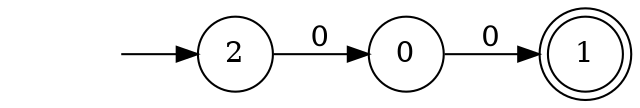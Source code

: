 digraph Automaton {
  rankdir = LR;
node [shape=circle];
  0 -> 1 [label="0"];
1 [shape=doublecircle]; 
node [shape=circle];
  initial [shape=plaintext,label=""];
  initial -> 2
  2 -> 0 [label="0"];
}


